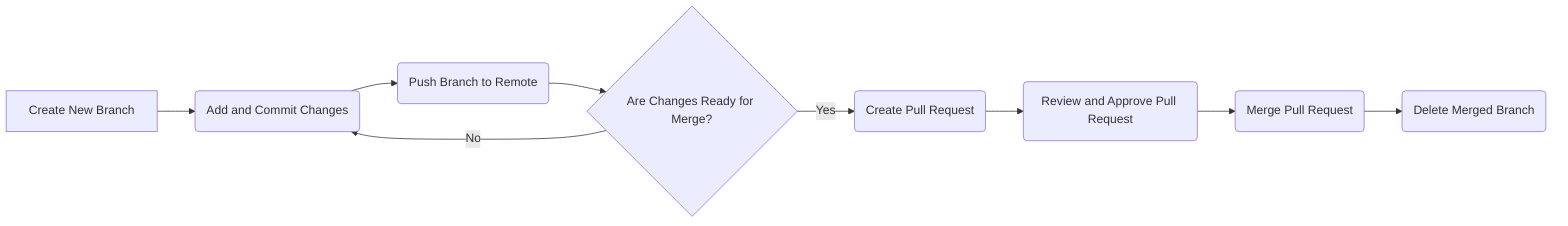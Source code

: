graph LR
  A[Create New Branch] --> B(Add and Commit Changes)
  B --> C(Push Branch to Remote)
  C --> D{Are Changes Ready for Merge?}
  D -- Yes --> E(Create Pull Request)
  E --> F(Review and Approve Pull Request)
  F --> G(Merge Pull Request)
  G --> H(Delete Merged Branch)
  D -- No --> B